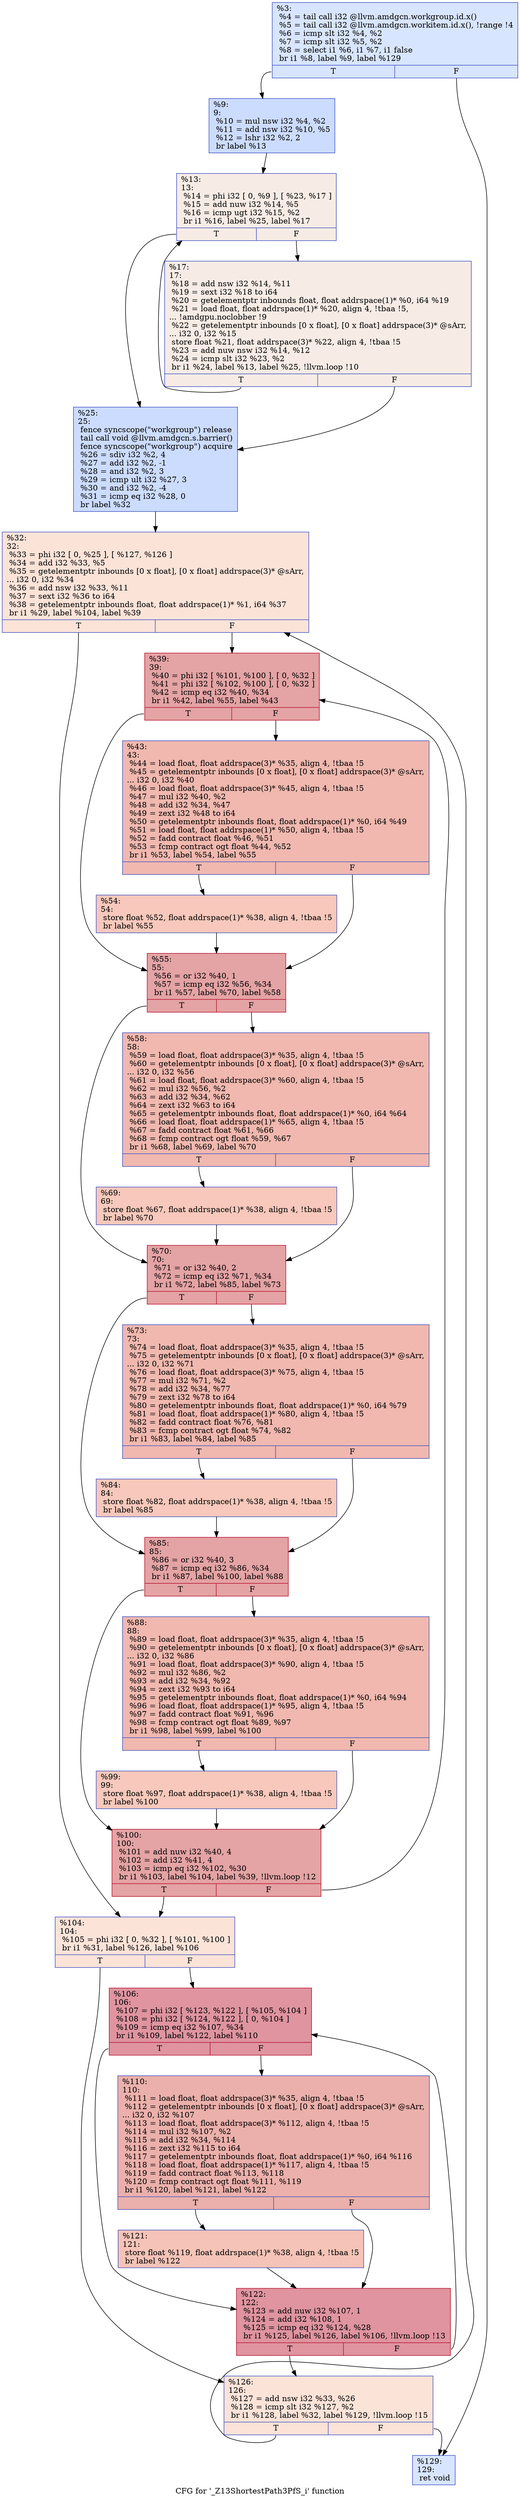digraph "CFG for '_Z13ShortestPath3PfS_i' function" {
	label="CFG for '_Z13ShortestPath3PfS_i' function";

	Node0x46610a0 [shape=record,color="#3d50c3ff", style=filled, fillcolor="#a7c5fe70",label="{%3:\l  %4 = tail call i32 @llvm.amdgcn.workgroup.id.x()\l  %5 = tail call i32 @llvm.amdgcn.workitem.id.x(), !range !4\l  %6 = icmp slt i32 %4, %2\l  %7 = icmp slt i32 %5, %2\l  %8 = select i1 %6, i1 %7, i1 false\l  br i1 %8, label %9, label %129\l|{<s0>T|<s1>F}}"];
	Node0x46610a0:s0 -> Node0x4661280;
	Node0x46610a0:s1 -> Node0x4662910;
	Node0x4661280 [shape=record,color="#3d50c3ff", style=filled, fillcolor="#8caffe70",label="{%9:\l9:                                                \l  %10 = mul nsw i32 %4, %2\l  %11 = add nsw i32 %10, %5\l  %12 = lshr i32 %2, 2\l  br label %13\l}"];
	Node0x4661280 -> Node0x4662c30;
	Node0x4662c30 [shape=record,color="#3d50c3ff", style=filled, fillcolor="#ecd3c570",label="{%13:\l13:                                               \l  %14 = phi i32 [ 0, %9 ], [ %23, %17 ]\l  %15 = add nuw i32 %14, %5\l  %16 = icmp ugt i32 %15, %2\l  br i1 %16, label %25, label %17\l|{<s0>T|<s1>F}}"];
	Node0x4662c30:s0 -> Node0x4662840;
	Node0x4662c30:s1 -> Node0x4662d50;
	Node0x4662d50 [shape=record,color="#3d50c3ff", style=filled, fillcolor="#ecd3c570",label="{%17:\l17:                                               \l  %18 = add nsw i32 %14, %11\l  %19 = sext i32 %18 to i64\l  %20 = getelementptr inbounds float, float addrspace(1)* %0, i64 %19\l  %21 = load float, float addrspace(1)* %20, align 4, !tbaa !5,\l... !amdgpu.noclobber !9\l  %22 = getelementptr inbounds [0 x float], [0 x float] addrspace(3)* @sArr,\l... i32 0, i32 %15\l  store float %21, float addrspace(3)* %22, align 4, !tbaa !5\l  %23 = add nuw nsw i32 %14, %12\l  %24 = icmp slt i32 %23, %2\l  br i1 %24, label %13, label %25, !llvm.loop !10\l|{<s0>T|<s1>F}}"];
	Node0x4662d50:s0 -> Node0x4662c30;
	Node0x4662d50:s1 -> Node0x4662840;
	Node0x4662840 [shape=record,color="#3d50c3ff", style=filled, fillcolor="#8caffe70",label="{%25:\l25:                                               \l  fence syncscope(\"workgroup\") release\l  tail call void @llvm.amdgcn.s.barrier()\l  fence syncscope(\"workgroup\") acquire\l  %26 = sdiv i32 %2, 4\l  %27 = add i32 %2, -1\l  %28 = and i32 %2, 3\l  %29 = icmp ult i32 %27, 3\l  %30 = and i32 %2, -4\l  %31 = icmp eq i32 %28, 0\l  br label %32\l}"];
	Node0x4662840 -> Node0x4664740;
	Node0x4664740 [shape=record,color="#3d50c3ff", style=filled, fillcolor="#f6bfa670",label="{%32:\l32:                                               \l  %33 = phi i32 [ 0, %25 ], [ %127, %126 ]\l  %34 = add i32 %33, %5\l  %35 = getelementptr inbounds [0 x float], [0 x float] addrspace(3)* @sArr,\l... i32 0, i32 %34\l  %36 = add nsw i32 %33, %11\l  %37 = sext i32 %36 to i64\l  %38 = getelementptr inbounds float, float addrspace(1)* %1, i64 %37\l  br i1 %29, label %104, label %39\l|{<s0>T|<s1>F}}"];
	Node0x4664740:s0 -> Node0x4664d90;
	Node0x4664740:s1 -> Node0x4664e20;
	Node0x4664e20 [shape=record,color="#b70d28ff", style=filled, fillcolor="#c32e3170",label="{%39:\l39:                                               \l  %40 = phi i32 [ %101, %100 ], [ 0, %32 ]\l  %41 = phi i32 [ %102, %100 ], [ 0, %32 ]\l  %42 = icmp eq i32 %40, %34\l  br i1 %42, label %55, label %43\l|{<s0>T|<s1>F}}"];
	Node0x4664e20:s0 -> Node0x4665250;
	Node0x4664e20:s1 -> Node0x46652e0;
	Node0x46652e0 [shape=record,color="#3d50c3ff", style=filled, fillcolor="#dc5d4a70",label="{%43:\l43:                                               \l  %44 = load float, float addrspace(3)* %35, align 4, !tbaa !5\l  %45 = getelementptr inbounds [0 x float], [0 x float] addrspace(3)* @sArr,\l... i32 0, i32 %40\l  %46 = load float, float addrspace(3)* %45, align 4, !tbaa !5\l  %47 = mul i32 %40, %2\l  %48 = add i32 %34, %47\l  %49 = zext i32 %48 to i64\l  %50 = getelementptr inbounds float, float addrspace(1)* %0, i64 %49\l  %51 = load float, float addrspace(1)* %50, align 4, !tbaa !5\l  %52 = fadd contract float %46, %51\l  %53 = fcmp contract ogt float %44, %52\l  br i1 %53, label %54, label %55\l|{<s0>T|<s1>F}}"];
	Node0x46652e0:s0 -> Node0x46659b0;
	Node0x46652e0:s1 -> Node0x4665250;
	Node0x46659b0 [shape=record,color="#3d50c3ff", style=filled, fillcolor="#ed836670",label="{%54:\l54:                                               \l  store float %52, float addrspace(1)* %38, align 4, !tbaa !5\l  br label %55\l}"];
	Node0x46659b0 -> Node0x4665250;
	Node0x4665250 [shape=record,color="#b70d28ff", style=filled, fillcolor="#c32e3170",label="{%55:\l55:                                               \l  %56 = or i32 %40, 1\l  %57 = icmp eq i32 %56, %34\l  br i1 %57, label %70, label %58\l|{<s0>T|<s1>F}}"];
	Node0x4665250:s0 -> Node0x4665cd0;
	Node0x4665250:s1 -> Node0x4665d20;
	Node0x4665d20 [shape=record,color="#3d50c3ff", style=filled, fillcolor="#dc5d4a70",label="{%58:\l58:                                               \l  %59 = load float, float addrspace(3)* %35, align 4, !tbaa !5\l  %60 = getelementptr inbounds [0 x float], [0 x float] addrspace(3)* @sArr,\l... i32 0, i32 %56\l  %61 = load float, float addrspace(3)* %60, align 4, !tbaa !5\l  %62 = mul i32 %56, %2\l  %63 = add i32 %34, %62\l  %64 = zext i32 %63 to i64\l  %65 = getelementptr inbounds float, float addrspace(1)* %0, i64 %64\l  %66 = load float, float addrspace(1)* %65, align 4, !tbaa !5\l  %67 = fadd contract float %61, %66\l  %68 = fcmp contract ogt float %59, %67\l  br i1 %68, label %69, label %70\l|{<s0>T|<s1>F}}"];
	Node0x4665d20:s0 -> Node0x46649a0;
	Node0x4665d20:s1 -> Node0x4665cd0;
	Node0x46649a0 [shape=record,color="#3d50c3ff", style=filled, fillcolor="#ed836670",label="{%69:\l69:                                               \l  store float %67, float addrspace(1)* %38, align 4, !tbaa !5\l  br label %70\l}"];
	Node0x46649a0 -> Node0x4665cd0;
	Node0x4665cd0 [shape=record,color="#b70d28ff", style=filled, fillcolor="#c32e3170",label="{%70:\l70:                                               \l  %71 = or i32 %40, 2\l  %72 = icmp eq i32 %71, %34\l  br i1 %72, label %85, label %73\l|{<s0>T|<s1>F}}"];
	Node0x4665cd0:s0 -> Node0x46668f0;
	Node0x4665cd0:s1 -> Node0x4666940;
	Node0x4666940 [shape=record,color="#3d50c3ff", style=filled, fillcolor="#dc5d4a70",label="{%73:\l73:                                               \l  %74 = load float, float addrspace(3)* %35, align 4, !tbaa !5\l  %75 = getelementptr inbounds [0 x float], [0 x float] addrspace(3)* @sArr,\l... i32 0, i32 %71\l  %76 = load float, float addrspace(3)* %75, align 4, !tbaa !5\l  %77 = mul i32 %71, %2\l  %78 = add i32 %34, %77\l  %79 = zext i32 %78 to i64\l  %80 = getelementptr inbounds float, float addrspace(1)* %0, i64 %79\l  %81 = load float, float addrspace(1)* %80, align 4, !tbaa !5\l  %82 = fadd contract float %76, %81\l  %83 = fcmp contract ogt float %74, %82\l  br i1 %83, label %84, label %85\l|{<s0>T|<s1>F}}"];
	Node0x4666940:s0 -> Node0x4666fa0;
	Node0x4666940:s1 -> Node0x46668f0;
	Node0x4666fa0 [shape=record,color="#3d50c3ff", style=filled, fillcolor="#ed836670",label="{%84:\l84:                                               \l  store float %82, float addrspace(1)* %38, align 4, !tbaa !5\l  br label %85\l}"];
	Node0x4666fa0 -> Node0x46668f0;
	Node0x46668f0 [shape=record,color="#b70d28ff", style=filled, fillcolor="#c32e3170",label="{%85:\l85:                                               \l  %86 = or i32 %40, 3\l  %87 = icmp eq i32 %86, %34\l  br i1 %87, label %100, label %88\l|{<s0>T|<s1>F}}"];
	Node0x46668f0:s0 -> Node0x4664f60;
	Node0x46668f0:s1 -> Node0x46672c0;
	Node0x46672c0 [shape=record,color="#3d50c3ff", style=filled, fillcolor="#dc5d4a70",label="{%88:\l88:                                               \l  %89 = load float, float addrspace(3)* %35, align 4, !tbaa !5\l  %90 = getelementptr inbounds [0 x float], [0 x float] addrspace(3)* @sArr,\l... i32 0, i32 %86\l  %91 = load float, float addrspace(3)* %90, align 4, !tbaa !5\l  %92 = mul i32 %86, %2\l  %93 = add i32 %34, %92\l  %94 = zext i32 %93 to i64\l  %95 = getelementptr inbounds float, float addrspace(1)* %0, i64 %94\l  %96 = load float, float addrspace(1)* %95, align 4, !tbaa !5\l  %97 = fadd contract float %91, %96\l  %98 = fcmp contract ogt float %89, %97\l  br i1 %98, label %99, label %100\l|{<s0>T|<s1>F}}"];
	Node0x46672c0:s0 -> Node0x4667920;
	Node0x46672c0:s1 -> Node0x4664f60;
	Node0x4667920 [shape=record,color="#3d50c3ff", style=filled, fillcolor="#ed836670",label="{%99:\l99:                                               \l  store float %97, float addrspace(1)* %38, align 4, !tbaa !5\l  br label %100\l}"];
	Node0x4667920 -> Node0x4664f60;
	Node0x4664f60 [shape=record,color="#b70d28ff", style=filled, fillcolor="#c32e3170",label="{%100:\l100:                                              \l  %101 = add nuw i32 %40, 4\l  %102 = add i32 %41, 4\l  %103 = icmp eq i32 %102, %30\l  br i1 %103, label %104, label %39, !llvm.loop !12\l|{<s0>T|<s1>F}}"];
	Node0x4664f60:s0 -> Node0x4664d90;
	Node0x4664f60:s1 -> Node0x4664e20;
	Node0x4664d90 [shape=record,color="#3d50c3ff", style=filled, fillcolor="#f6bfa670",label="{%104:\l104:                                              \l  %105 = phi i32 [ 0, %32 ], [ %101, %100 ]\l  br i1 %31, label %126, label %106\l|{<s0>T|<s1>F}}"];
	Node0x4664d90:s0 -> Node0x4662fe0;
	Node0x4664d90:s1 -> Node0x4667eb0;
	Node0x4667eb0 [shape=record,color="#b70d28ff", style=filled, fillcolor="#b70d2870",label="{%106:\l106:                                              \l  %107 = phi i32 [ %123, %122 ], [ %105, %104 ]\l  %108 = phi i32 [ %124, %122 ], [ 0, %104 ]\l  %109 = icmp eq i32 %107, %34\l  br i1 %109, label %122, label %110\l|{<s0>T|<s1>F}}"];
	Node0x4667eb0:s0 -> Node0x4667fb0;
	Node0x4667eb0:s1 -> Node0x46681f0;
	Node0x46681f0 [shape=record,color="#3d50c3ff", style=filled, fillcolor="#d24b4070",label="{%110:\l110:                                              \l  %111 = load float, float addrspace(3)* %35, align 4, !tbaa !5\l  %112 = getelementptr inbounds [0 x float], [0 x float] addrspace(3)* @sArr,\l... i32 0, i32 %107\l  %113 = load float, float addrspace(3)* %112, align 4, !tbaa !5\l  %114 = mul i32 %107, %2\l  %115 = add i32 %34, %114\l  %116 = zext i32 %115 to i64\l  %117 = getelementptr inbounds float, float addrspace(1)* %0, i64 %116\l  %118 = load float, float addrspace(1)* %117, align 4, !tbaa !5\l  %119 = fadd contract float %113, %118\l  %120 = fcmp contract ogt float %111, %119\l  br i1 %120, label %121, label %122\l|{<s0>T|<s1>F}}"];
	Node0x46681f0:s0 -> Node0x4668890;
	Node0x46681f0:s1 -> Node0x4667fb0;
	Node0x4668890 [shape=record,color="#3d50c3ff", style=filled, fillcolor="#e8765c70",label="{%121:\l121:                                              \l  store float %119, float addrspace(1)* %38, align 4, !tbaa !5\l  br label %122\l}"];
	Node0x4668890 -> Node0x4667fb0;
	Node0x4667fb0 [shape=record,color="#b70d28ff", style=filled, fillcolor="#b70d2870",label="{%122:\l122:                                              \l  %123 = add nuw i32 %107, 1\l  %124 = add i32 %108, 1\l  %125 = icmp eq i32 %124, %28\l  br i1 %125, label %126, label %106, !llvm.loop !13\l|{<s0>T|<s1>F}}"];
	Node0x4667fb0:s0 -> Node0x4662fe0;
	Node0x4667fb0:s1 -> Node0x4667eb0;
	Node0x4662fe0 [shape=record,color="#3d50c3ff", style=filled, fillcolor="#f6bfa670",label="{%126:\l126:                                              \l  %127 = add nsw i32 %33, %26\l  %128 = icmp slt i32 %127, %2\l  br i1 %128, label %32, label %129, !llvm.loop !15\l|{<s0>T|<s1>F}}"];
	Node0x4662fe0:s0 -> Node0x4664740;
	Node0x4662fe0:s1 -> Node0x4662910;
	Node0x4662910 [shape=record,color="#3d50c3ff", style=filled, fillcolor="#a7c5fe70",label="{%129:\l129:                                              \l  ret void\l}"];
}
